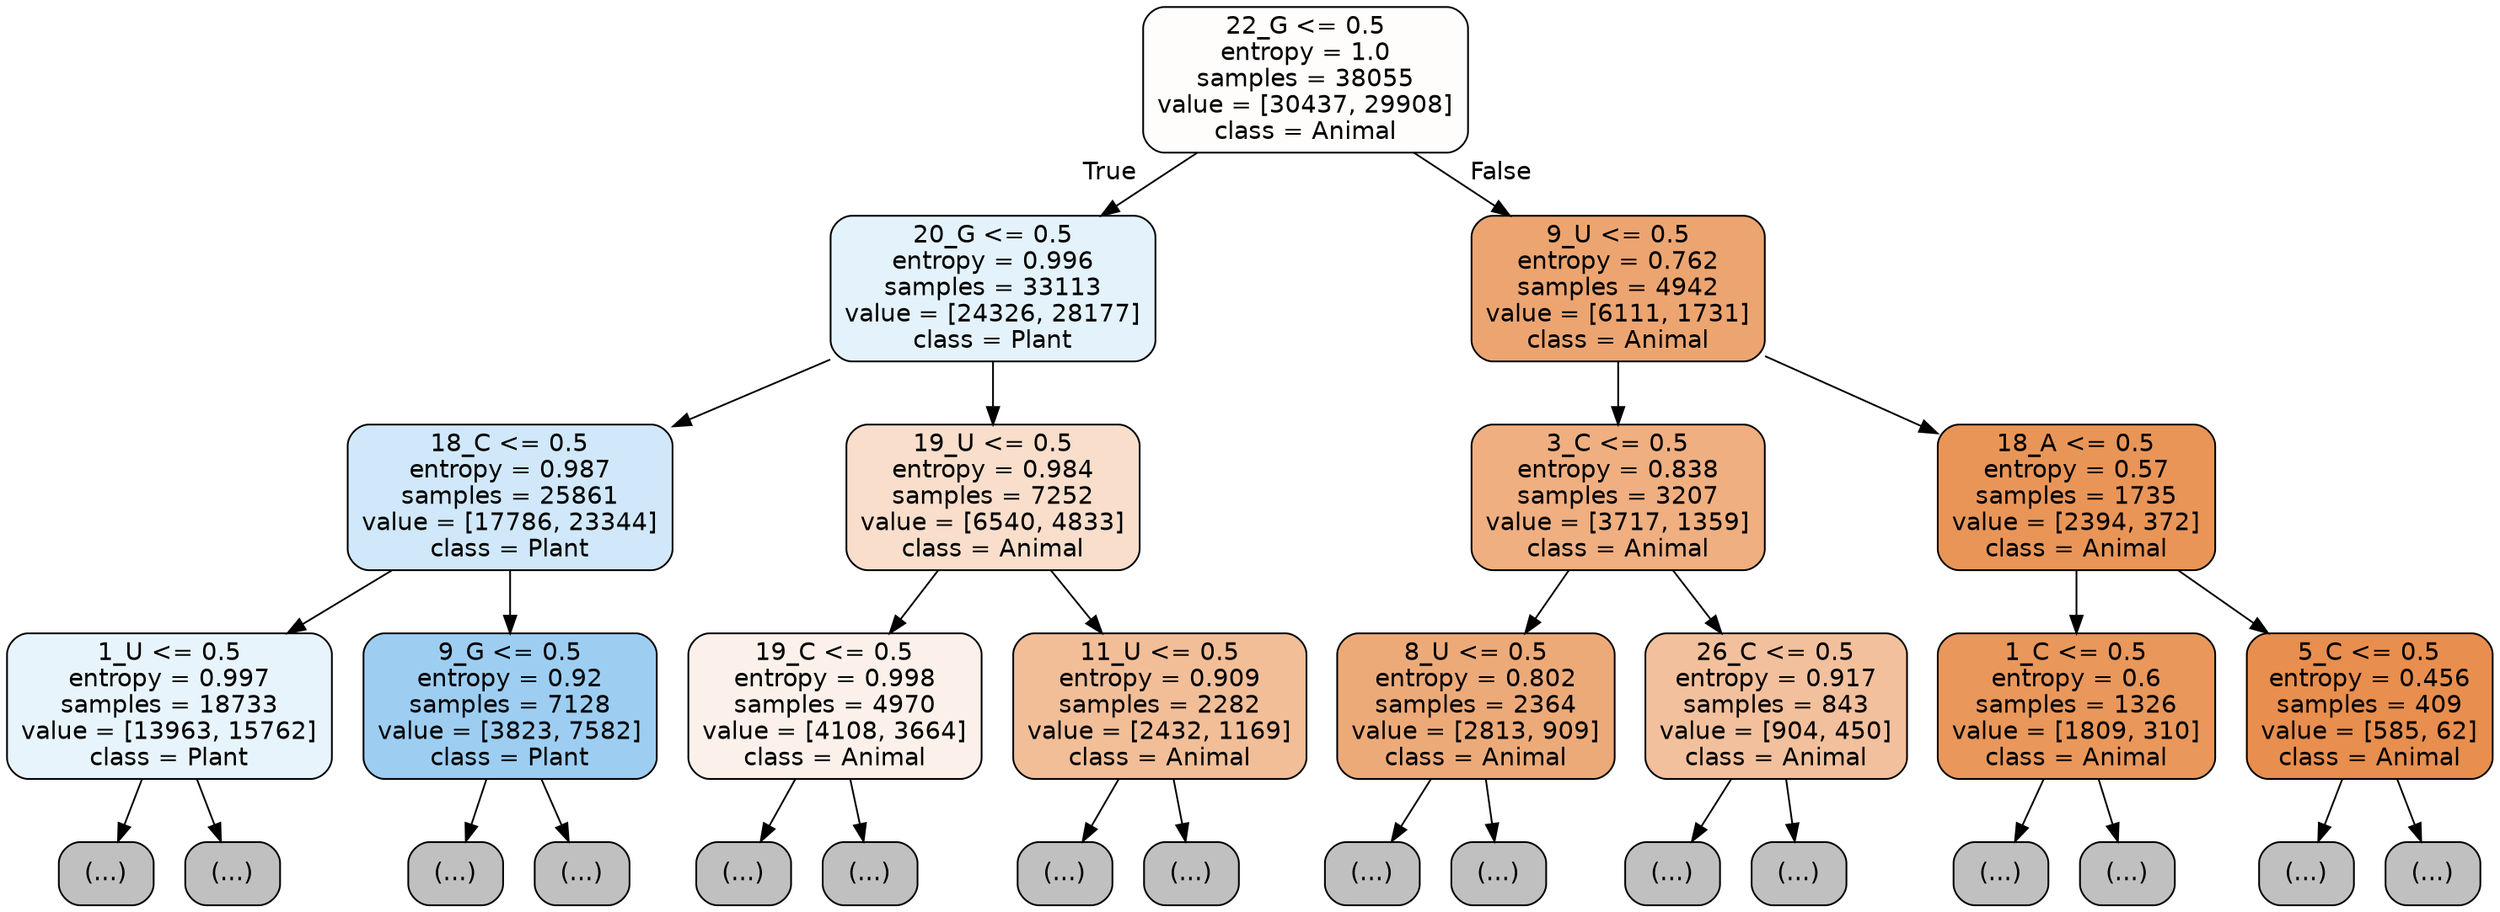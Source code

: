 digraph Tree {
node [shape=box, style="filled, rounded", color="black", fontname="helvetica"] ;
edge [fontname="helvetica"] ;
0 [label="22_G <= 0.5\nentropy = 1.0\nsamples = 38055\nvalue = [30437, 29908]\nclass = Animal", fillcolor="#fffdfc"] ;
1 [label="20_G <= 0.5\nentropy = 0.996\nsamples = 33113\nvalue = [24326, 28177]\nclass = Plant", fillcolor="#e4f2fb"] ;
0 -> 1 [labeldistance=2.5, labelangle=45, headlabel="True"] ;
2 [label="18_C <= 0.5\nentropy = 0.987\nsamples = 25861\nvalue = [17786, 23344]\nclass = Plant", fillcolor="#d0e8f9"] ;
1 -> 2 ;
3 [label="1_U <= 0.5\nentropy = 0.997\nsamples = 18733\nvalue = [13963, 15762]\nclass = Plant", fillcolor="#e8f4fc"] ;
2 -> 3 ;
4 [label="(...)", fillcolor="#C0C0C0"] ;
3 -> 4 ;
4941 [label="(...)", fillcolor="#C0C0C0"] ;
3 -> 4941 ;
8612 [label="9_G <= 0.5\nentropy = 0.92\nsamples = 7128\nvalue = [3823, 7582]\nclass = Plant", fillcolor="#9dcef2"] ;
2 -> 8612 ;
8613 [label="(...)", fillcolor="#C0C0C0"] ;
8612 -> 8613 ;
10332 [label="(...)", fillcolor="#C0C0C0"] ;
8612 -> 10332 ;
10943 [label="19_U <= 0.5\nentropy = 0.984\nsamples = 7252\nvalue = [6540, 4833]\nclass = Animal", fillcolor="#f8decb"] ;
1 -> 10943 ;
10944 [label="19_C <= 0.5\nentropy = 0.998\nsamples = 4970\nvalue = [4108, 3664]\nclass = Animal", fillcolor="#fcf1ea"] ;
10943 -> 10944 ;
10945 [label="(...)", fillcolor="#C0C0C0"] ;
10944 -> 10945 ;
12840 [label="(...)", fillcolor="#C0C0C0"] ;
10944 -> 12840 ;
13403 [label="11_U <= 0.5\nentropy = 0.909\nsamples = 2282\nvalue = [2432, 1169]\nclass = Animal", fillcolor="#f1be98"] ;
10943 -> 13403 ;
13404 [label="(...)", fillcolor="#C0C0C0"] ;
13403 -> 13404 ;
14267 [label="(...)", fillcolor="#C0C0C0"] ;
13403 -> 14267 ;
14646 [label="9_U <= 0.5\nentropy = 0.762\nsamples = 4942\nvalue = [6111, 1731]\nclass = Animal", fillcolor="#eca571"] ;
0 -> 14646 [labeldistance=2.5, labelangle=-45, headlabel="False"] ;
14647 [label="3_C <= 0.5\nentropy = 0.838\nsamples = 3207\nvalue = [3717, 1359]\nclass = Animal", fillcolor="#efaf81"] ;
14646 -> 14647 ;
14648 [label="8_U <= 0.5\nentropy = 0.802\nsamples = 2364\nvalue = [2813, 909]\nclass = Animal", fillcolor="#edaa79"] ;
14647 -> 14648 ;
14649 [label="(...)", fillcolor="#C0C0C0"] ;
14648 -> 14649 ;
15462 [label="(...)", fillcolor="#C0C0C0"] ;
14648 -> 15462 ;
15753 [label="26_C <= 0.5\nentropy = 0.917\nsamples = 843\nvalue = [904, 450]\nclass = Animal", fillcolor="#f2c09c"] ;
14647 -> 15753 ;
15754 [label="(...)", fillcolor="#C0C0C0"] ;
15753 -> 15754 ;
16105 [label="(...)", fillcolor="#C0C0C0"] ;
15753 -> 16105 ;
16110 [label="18_A <= 0.5\nentropy = 0.57\nsamples = 1735\nvalue = [2394, 372]\nclass = Animal", fillcolor="#e99558"] ;
14646 -> 16110 ;
16111 [label="1_C <= 0.5\nentropy = 0.6\nsamples = 1326\nvalue = [1809, 310]\nclass = Animal", fillcolor="#e9975b"] ;
16110 -> 16111 ;
16112 [label="(...)", fillcolor="#C0C0C0"] ;
16111 -> 16112 ;
16419 [label="(...)", fillcolor="#C0C0C0"] ;
16111 -> 16419 ;
16514 [label="5_C <= 0.5\nentropy = 0.456\nsamples = 409\nvalue = [585, 62]\nclass = Animal", fillcolor="#e88e4e"] ;
16110 -> 16514 ;
16515 [label="(...)", fillcolor="#C0C0C0"] ;
16514 -> 16515 ;
16604 [label="(...)", fillcolor="#C0C0C0"] ;
16514 -> 16604 ;
}